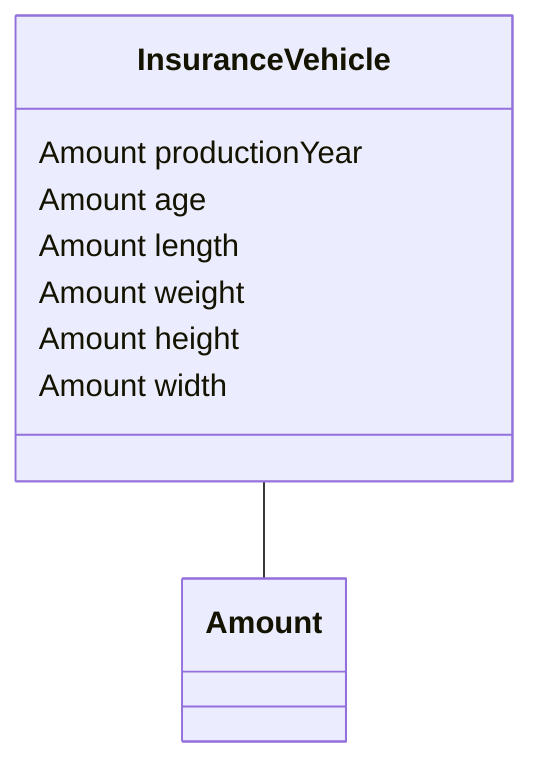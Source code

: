 classDiagram
  InsuranceVehicle -- Amount


class InsuranceVehicle {

  Amount productionYear
  Amount age
  Amount length
  Amount weight
  Amount height
  Amount width

 }